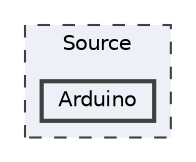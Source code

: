 digraph "Source/Arduino"
{
 // LATEX_PDF_SIZE
  bgcolor="transparent";
  edge [fontname=Helvetica,fontsize=10,labelfontname=Helvetica,labelfontsize=10];
  node [fontname=Helvetica,fontsize=10,shape=box,height=0.2,width=0.4];
  compound=true
  subgraph clusterdir_74389ed8173ad57b461b9d623a1f3867 {
    graph [ bgcolor="#edf0f7", pencolor="grey25", label="Source", fontname=Helvetica,fontsize=10 style="filled,dashed", URL="dir_74389ed8173ad57b461b9d623a1f3867.html",tooltip=""]
  dir_ef615fc564b9fc237ece86ecfc089cdf [label="Arduino", fillcolor="#edf0f7", color="grey25", style="filled,bold", URL="dir_ef615fc564b9fc237ece86ecfc089cdf.html",tooltip=""];
  }
}
